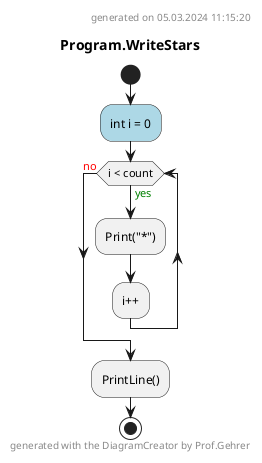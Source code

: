 @startuml Program.WriteStars
header
generated on 05.03.2024 11:15:20
end header
title Program.WriteStars
start
#LightBlue:int i = 0;
while (i < count) is (<color:green>yes)
    :Print("*");
:i++;
endwhile (<color:red>no)
:PrintLine();
footer
generated with the DiagramCreator by Prof.Gehrer
end footer
stop
@enduml
